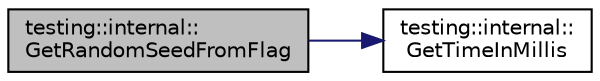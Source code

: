 digraph "testing::internal::GetRandomSeedFromFlag"
{
 // LATEX_PDF_SIZE
  bgcolor="transparent";
  edge [fontname="Helvetica",fontsize="10",labelfontname="Helvetica",labelfontsize="10"];
  node [fontname="Helvetica",fontsize="10",shape=record];
  rankdir="LR";
  Node1 [label="testing::internal::\lGetRandomSeedFromFlag",height=0.2,width=0.4,color="black", fillcolor="grey75", style="filled", fontcolor="black",tooltip=" "];
  Node1 -> Node2 [color="midnightblue",fontsize="10",style="solid",fontname="Helvetica"];
  Node2 [label="testing::internal::\lGetTimeInMillis",height=0.2,width=0.4,color="black",URL="$namespacetesting_1_1internal.html#ae66b46943a429e6efb1db456d4cae90c",tooltip=" "];
}

